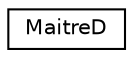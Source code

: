 digraph "Graphical Class Hierarchy"
{
 // LATEX_PDF_SIZE
  edge [fontname="Helvetica",fontsize="10",labelfontname="Helvetica",labelfontsize="10"];
  node [fontname="Helvetica",fontsize="10",shape=record];
  rankdir="LR";
  Node0 [label="MaitreD",height=0.2,width=0.4,color="black", fillcolor="white", style="filled",URL="$classMaitreD.html",tooltip="The MaitreD class represents the restaurant manager who manages the tables and reservations."];
}
